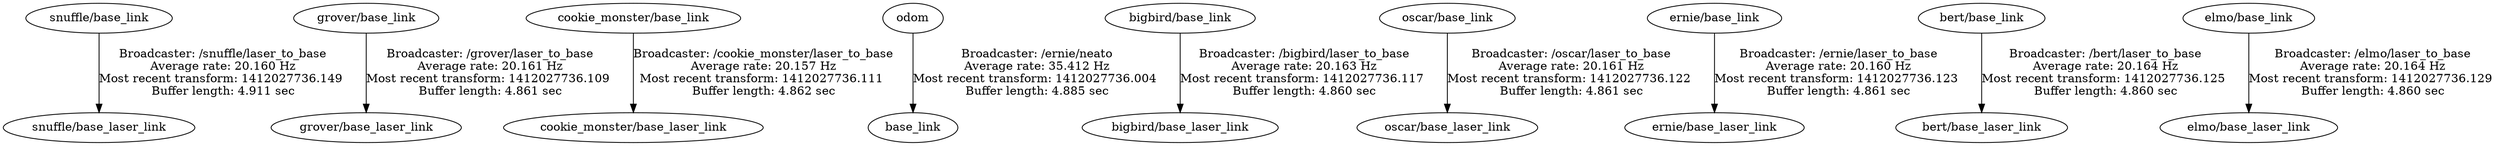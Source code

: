 digraph G {
"snuffle/base_link" -> "snuffle/base_laser_link"[label="Broadcaster: /snuffle/laser_to_base\nAverage rate: 20.160 Hz\nMost recent transform: 1412027736.149 \nBuffer length: 4.911 sec\n"];
"grover/base_link" -> "grover/base_laser_link"[label="Broadcaster: /grover/laser_to_base\nAverage rate: 20.161 Hz\nMost recent transform: 1412027736.109 \nBuffer length: 4.861 sec\n"];
"cookie_monster/base_link" -> "cookie_monster/base_laser_link"[label="Broadcaster: /cookie_monster/laser_to_base\nAverage rate: 20.157 Hz\nMost recent transform: 1412027736.111 \nBuffer length: 4.862 sec\n"];
"odom" -> "base_link"[label="Broadcaster: /ernie/neato\nAverage rate: 35.412 Hz\nMost recent transform: 1412027736.004 \nBuffer length: 4.885 sec\n"];
"bigbird/base_link" -> "bigbird/base_laser_link"[label="Broadcaster: /bigbird/laser_to_base\nAverage rate: 20.163 Hz\nMost recent transform: 1412027736.117 \nBuffer length: 4.860 sec\n"];
"oscar/base_link" -> "oscar/base_laser_link"[label="Broadcaster: /oscar/laser_to_base\nAverage rate: 20.161 Hz\nMost recent transform: 1412027736.122 \nBuffer length: 4.861 sec\n"];
"ernie/base_link" -> "ernie/base_laser_link"[label="Broadcaster: /ernie/laser_to_base\nAverage rate: 20.160 Hz\nMost recent transform: 1412027736.123 \nBuffer length: 4.861 sec\n"];
"bert/base_link" -> "bert/base_laser_link"[label="Broadcaster: /bert/laser_to_base\nAverage rate: 20.164 Hz\nMost recent transform: 1412027736.125 \nBuffer length: 4.860 sec\n"];
"elmo/base_link" -> "elmo/base_laser_link"[label="Broadcaster: /elmo/laser_to_base\nAverage rate: 20.164 Hz\nMost recent transform: 1412027736.129 \nBuffer length: 4.860 sec\n"];
}